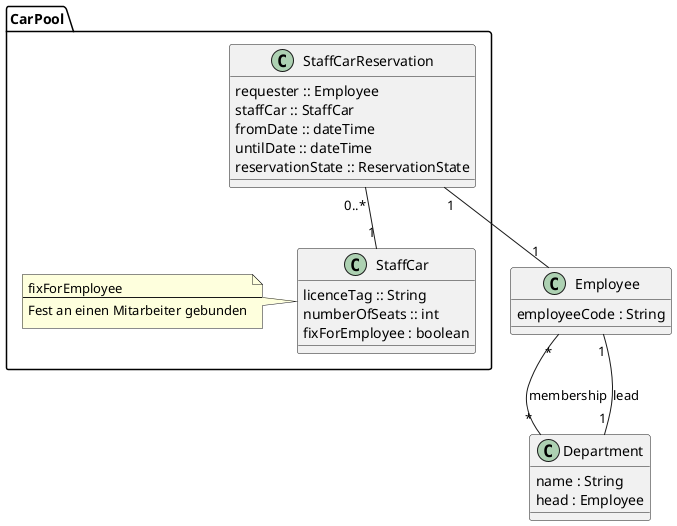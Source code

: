 @startuml

package CarPool {
	class StaffCar {
		licenceTag :: String
		numberOfSeats :: int
		fixForEmployee : boolean
	}
	note left of StaffCar : fixForEmployee\n---\nFest an einen Mitarbeiter gebunden
	
	class StaffCarReservation {
		requester :: Employee
		staffCar :: StaffCar
		fromDate :: dateTime
		untilDate :: dateTime
		reservationState :: ReservationState
	}
}

class Employee {
	employeeCode : String
}

class Department {
	name : String
	head : Employee
}

StaffCarReservation "0..*" -- "1" StaffCar
StaffCarReservation "1" -- "1" Employee

Employee "*" -- "*" Department : membership
Employee "1" -- "1" Department : lead

@enduml